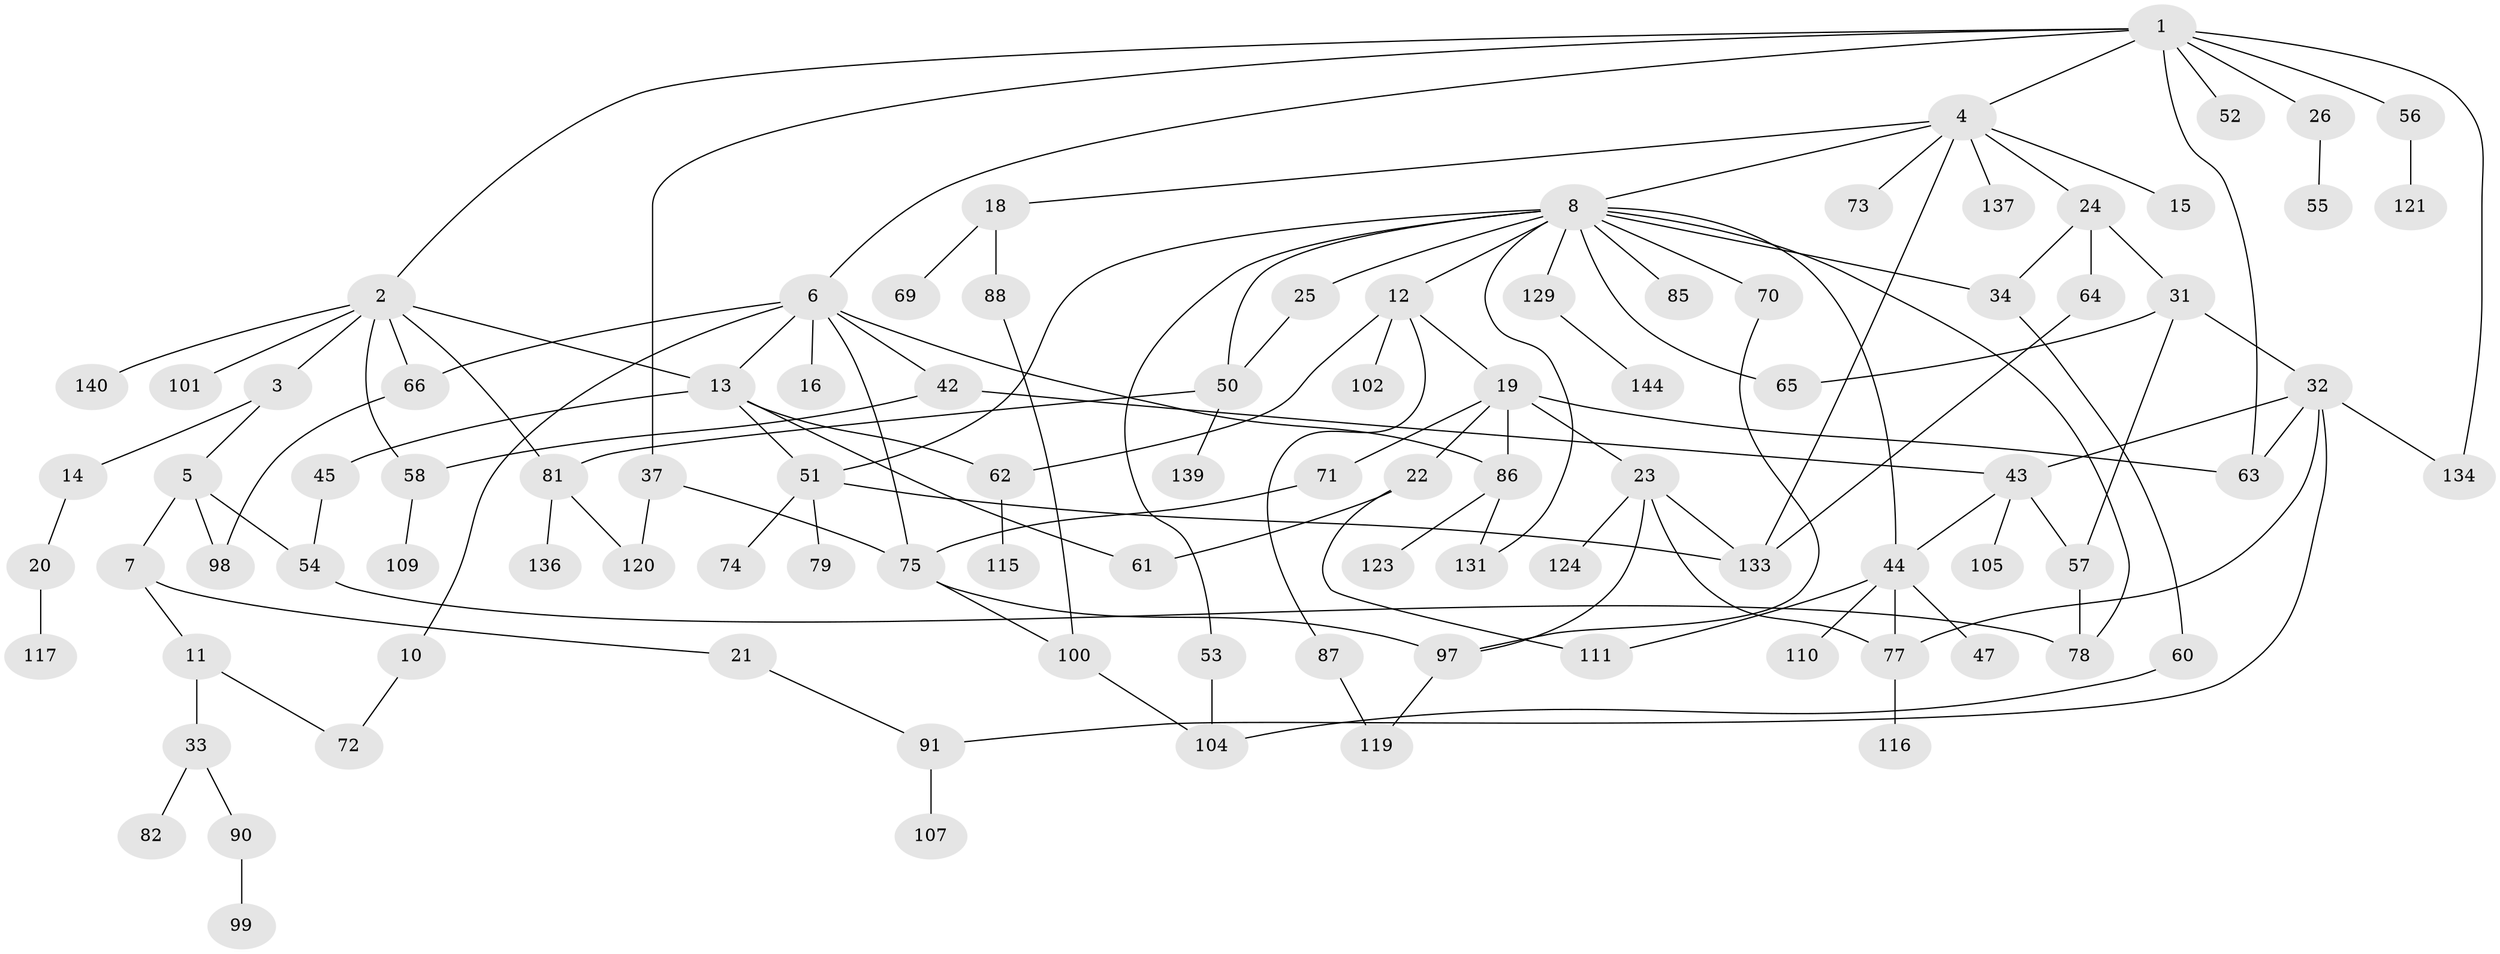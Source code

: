 // Generated by graph-tools (version 1.1) at 2025/51/02/27/25 19:51:39]
// undirected, 97 vertices, 135 edges
graph export_dot {
graph [start="1"]
  node [color=gray90,style=filled];
  1 [super="+112"];
  2 [super="+84"];
  3;
  4 [super="+9"];
  5 [super="+142"];
  6;
  7;
  8 [super="+17"];
  10 [super="+29"];
  11 [super="+27"];
  12 [super="+68"];
  13 [super="+40"];
  14 [super="+41"];
  15;
  16 [super="+36"];
  18 [super="+80"];
  19 [super="+28"];
  20;
  21 [super="+138"];
  22 [super="+46"];
  23 [super="+94"];
  24 [super="+35"];
  25;
  26 [super="+30"];
  31 [super="+38"];
  32 [super="+89"];
  33 [super="+39"];
  34 [super="+49"];
  37;
  42 [super="+48"];
  43 [super="+67"];
  44 [super="+96"];
  45;
  47 [super="+132"];
  50 [super="+76"];
  51 [super="+143"];
  52 [super="+114"];
  53 [super="+59"];
  54 [super="+135"];
  55;
  56;
  57 [super="+103"];
  58 [super="+83"];
  60;
  61;
  62 [super="+95"];
  63;
  64;
  65 [super="+126"];
  66 [super="+113"];
  69;
  70;
  71;
  72;
  73;
  74;
  75 [super="+128"];
  77 [super="+125"];
  78 [super="+93"];
  79;
  81 [super="+92"];
  82;
  85;
  86 [super="+130"];
  87;
  88;
  90;
  91;
  97 [super="+122"];
  98 [super="+106"];
  99;
  100;
  101;
  102 [super="+118"];
  104 [super="+108"];
  105;
  107;
  109 [super="+127"];
  110;
  111;
  115;
  116;
  117;
  119 [super="+141"];
  120;
  121;
  123;
  124;
  129;
  131;
  133;
  134;
  136;
  137;
  139;
  140;
  144;
  1 -- 2;
  1 -- 4;
  1 -- 6;
  1 -- 26;
  1 -- 37;
  1 -- 52;
  1 -- 56;
  1 -- 63;
  1 -- 134;
  2 -- 3;
  2 -- 13;
  2 -- 101;
  2 -- 140;
  2 -- 66;
  2 -- 81;
  2 -- 58;
  3 -- 5;
  3 -- 14;
  4 -- 8;
  4 -- 15;
  4 -- 24;
  4 -- 73;
  4 -- 133;
  4 -- 137;
  4 -- 18;
  5 -- 7;
  5 -- 54;
  5 -- 98;
  6 -- 10;
  6 -- 16;
  6 -- 42;
  6 -- 66;
  6 -- 13;
  6 -- 86;
  6 -- 75;
  7 -- 11;
  7 -- 21;
  8 -- 12;
  8 -- 34;
  8 -- 44;
  8 -- 51;
  8 -- 53;
  8 -- 85;
  8 -- 129;
  8 -- 65;
  8 -- 131;
  8 -- 70;
  8 -- 25;
  8 -- 50;
  8 -- 78;
  10 -- 72;
  11 -- 72;
  11 -- 33;
  12 -- 19;
  12 -- 62;
  12 -- 102;
  12 -- 87;
  13 -- 61;
  13 -- 45;
  13 -- 62;
  13 -- 51;
  14 -- 20;
  18 -- 69;
  18 -- 88;
  19 -- 22;
  19 -- 23;
  19 -- 86;
  19 -- 63;
  19 -- 71;
  20 -- 117;
  21 -- 91;
  22 -- 61;
  22 -- 111;
  23 -- 77;
  23 -- 97;
  23 -- 124;
  23 -- 133;
  24 -- 31;
  24 -- 64;
  24 -- 34;
  25 -- 50;
  26 -- 55;
  31 -- 32;
  31 -- 65;
  31 -- 57;
  32 -- 43;
  32 -- 91;
  32 -- 134;
  32 -- 77;
  32 -- 63;
  33 -- 82;
  33 -- 90;
  34 -- 60;
  37 -- 120;
  37 -- 75;
  42 -- 43;
  42 -- 58;
  43 -- 57;
  43 -- 44;
  43 -- 105;
  44 -- 47;
  44 -- 110;
  44 -- 111;
  44 -- 77;
  45 -- 54;
  50 -- 81;
  50 -- 139;
  51 -- 74;
  51 -- 79;
  51 -- 133;
  53 -- 104;
  54 -- 78;
  56 -- 121;
  57 -- 78;
  58 -- 109;
  60 -- 104;
  62 -- 115;
  64 -- 133;
  66 -- 98;
  70 -- 97;
  71 -- 75;
  75 -- 97;
  75 -- 100;
  77 -- 116;
  81 -- 120;
  81 -- 136;
  86 -- 123;
  86 -- 131;
  87 -- 119;
  88 -- 100;
  90 -- 99;
  91 -- 107;
  97 -- 119;
  100 -- 104;
  129 -- 144;
}
